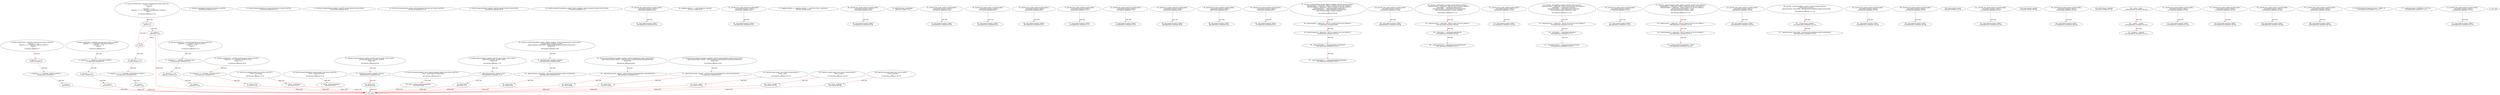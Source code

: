 digraph  {
13 [label="2_ function add(uint256 a, uint256 b) internal pure returns (uint256) {\n        uint256 c = a + b;\n        require(c >= a, \"SafeMath: addition overflow\");\n        return c;\n    }\n13-function_definition-3-7", method="add(uint256 a,uint256 b)", type_label=function_definition];
30 [label="3_ uint256 c = a + b;\n30-new_variable-4-4", method="add(uint256 a,uint256 b)", type_label=new_variable];
38 [label="4_ require(c >= a, \"SafeMath: addition overflow\");\n38-expression_statement-5-5", method="add(uint256 a,uint256 b)", type_label=expression_statement];
48 [label="5_ return c;\n48-return-6-6", method="add(uint256 a,uint256 b)", type_label=return];
50 [label="7_ function sub(uint256 a, uint256 b) internal pure returns (uint256) {\n        require(b <= a, \"SafeMath: subtraction overflow\");\n        uint256 c = a - b;\n        return c;\n    }\n50-function_definition-8-12", method="sub(uint256 a,uint256 b)", type_label=function_definition];
67 [label="8_ require(b <= a, \"SafeMath: subtraction overflow\");\n67-expression_statement-9-9", method="sub(uint256 a,uint256 b)", type_label=expression_statement];
77 [label="9_ uint256 c = a - b;\n77-new_variable-10-10", method="sub(uint256 a,uint256 b)", type_label=new_variable];
85 [label="10_ return c;\n85-return-11-11", method="sub(uint256 a,uint256 b)", type_label=return];
87 [label="12_ function mul(uint256 a, uint256 b) internal pure returns (uint256) {\n        if (a == 0) {\n            return 0;\n        }\n        uint256 c = a * b;\n        require(c / a == b, \"SafeMath: multiplication overflow\");\n        return c;\n    }\n87-function_definition-13-20", method="mul(uint256 a,uint256 b)", type_label=function_definition];
104 [label="13_ if_a == 0\n104-if-14-16", method="mul(uint256 a,uint256 b)", type_label=if];
1453 [label="13_ end_if", method="mul(uint256 a,uint256 b)", type_label=end_if];
109 [label="14_ return 0;\n109-return-15-15", method="mul(uint256 a,uint256 b)", type_label=return];
111 [label="16_ uint256 c = a * b;\n111-new_variable-17-17", method="mul(uint256 a,uint256 b)", type_label=new_variable];
119 [label="17_ require(c / a == b, \"SafeMath: multiplication overflow\");\n119-expression_statement-18-18", method="mul(uint256 a,uint256 b)", type_label=expression_statement];
131 [label="18_ return c;\n131-return-19-19", method="mul(uint256 a,uint256 b)", type_label=return];
133 [label="20_ function div(uint256 a, uint256 b) internal pure returns (uint256) {\n        require(b > 0, \"SafeMath: division by zero\");\n        uint256 c = a / b;\n        return c;\n    }\n133-function_definition-21-25", method="div(uint256 a,uint256 b)", type_label=function_definition];
150 [label="21_ require(b > 0, \"SafeMath: division by zero\");\n150-expression_statement-22-22", method="div(uint256 a,uint256 b)", type_label=expression_statement];
160 [label="22_ uint256 c = a / b;\n160-new_variable-23-23", method="div(uint256 a,uint256 b)", type_label=new_variable];
168 [label="23_ return c;\n168-return-24-24", method="div(uint256 a,uint256 b)", type_label=return];
170 [label="25_ function mod(uint256 a, uint256 b) internal pure returns (uint256) {\n        require(b != 0, \"SafeMath: modulo by zero\");\n        return a % b;\n    }\n170-function_definition-26-29", method="mod(uint256 a,uint256 b)", type_label=function_definition];
187 [label="26_ require(b != 0, \"SafeMath: modulo by zero\");\n187-expression_statement-27-27", method="mod(uint256 a,uint256 b)", type_label=expression_statement];
197 [label="27_ return a % b;\n197-return-28-28", method="mod(uint256 a,uint256 b)", type_label=return];
204 [label="31_ function totalSupply() external view returns (uint256);\n204-function_definition-32-32", method="totalSupply()", type_label=function_definition];
212 [label="32_ function balanceOf(address account) external view returns (uint256);\n212-function_definition-33-33", method="balanceOf(address account)", type_label=function_definition];
224 [label="33_ function transfer(address recipient, uint256 amount) external returns (bool);\n224-function_definition-34-34", method="transfer(address recipient,uint256 amount)", type_label=function_definition];
239 [label="34_ function allowance(address owner, address spender) external view returns (uint256);\n239-function_definition-35-35", method="allowance(address owner,address spender)", type_label=function_definition];
255 [label="35_ function approve(address spender, uint256 amount) external returns (bool);\n255-function_definition-36-36", method="approve(address spender,uint256 amount)", type_label=function_definition];
270 [label="36_ function transferFrom(address sender, address recipient, uint256 amount) external returns (bool);\n270-function_definition-37-37", method="transferFrom(address sender,address recipient,uint256 amount)", type_label=function_definition];
328 [label="42_ function bug_unchk_send21() payable public{\n      msg.sender.transfer(1 ether);}\n328-function_definition-43-44", method="bug_unchk_send21()", type_label=function_definition];
333 [label="43_ msg.sender.transfer(1 ether);\n333-expression_statement-44-44", method="bug_unchk_send21()", type_label=expression_statement];
343 [label="44_ mapping (address => uint256) private _balances;\n343-new_variable-45-45", method="", type_label=new_variable];
350 [label="45_ function bug_unchk_send10() payable public{\n      msg.sender.transfer(1 ether);}\n350-function_definition-46-47", method="bug_unchk_send10()", type_label=function_definition];
355 [label="46_ msg.sender.transfer(1 ether);\n355-expression_statement-47-47", method="bug_unchk_send10()", type_label=expression_statement];
365 [label="47_ mapping (address => mapping (address => uint256)) private _allowances;\n365-new_variable-48-48", method="", type_label=new_variable];
374 [label="48_ function bug_unchk_send22() payable public{\n      msg.sender.transfer(1 ether);}\n374-function_definition-49-50", method="bug_unchk_send22()", type_label=function_definition];
379 [label="49_ msg.sender.transfer(1 ether);\n379-expression_statement-50-50", method="bug_unchk_send22()", type_label=expression_statement];
389 [label="50_ uint256 private _totalSupply;\n389-new_variable-51-51", method="", type_label=new_variable];
394 [label="51_ function totalSupply() public view returns (uint256) {\n        return _totalSupply;\n    }\n394-function_definition-52-54", method="totalSupply()", type_label=function_definition];
403 [label="52_ return _totalSupply;\n403-return-53-53", method="totalSupply()", type_label=return];
405 [label="54_ function bug_unchk_send2() payable public{\n      msg.sender.transfer(1 ether);}\n405-function_definition-55-56", method="bug_unchk_send2()", type_label=function_definition];
410 [label="55_ msg.sender.transfer(1 ether);\n410-expression_statement-56-56", method="bug_unchk_send2()", type_label=expression_statement];
420 [label="56_ function balanceOf(address account) public view returns (uint256) {\n        return _balances[account];\n    }\n420-function_definition-57-59", method="balanceOf(address account)", type_label=function_definition];
433 [label="57_ return _balances[account];\n433-return-58-58", method="balanceOf(address account)", type_label=return];
437 [label="59_ function bug_unchk_send17() payable public{\n      msg.sender.transfer(1 ether);}\n437-function_definition-60-61", method="bug_unchk_send17()", type_label=function_definition];
442 [label="60_ msg.sender.transfer(1 ether);\n442-expression_statement-61-61", method="bug_unchk_send17()", type_label=expression_statement];
452 [label="61_ function transfer(address recipient, uint256 amount) public returns (bool) {\n        _transfer(msg.sender, recipient, amount);\n        return true;\n    }\n452-function_definition-62-65", method="transfer(address recipient,uint256 amount)", type_label=function_definition];
468 [label="62_ _transfer(msg.sender, recipient, amount);\n468-expression_statement-63-63", method="transfer(address recipient,uint256 amount)", type_label=expression_statement];
479 [label="63_ return true;\n479-return-64-64", method="transfer(address recipient,uint256 amount)", type_label=return];
482 [label="65_ function bug_unchk_send3() payable public{\n      msg.sender.transfer(1 ether);}\n482-function_definition-66-67", method="bug_unchk_send3()", type_label=function_definition];
487 [label="66_ msg.sender.transfer(1 ether);\n487-expression_statement-67-67", method="bug_unchk_send3()", type_label=expression_statement];
497 [label="67_ function allowance(address owner, address spender) public view returns (uint256) {\n        return _allowances[owner][spender];\n    }\n497-function_definition-68-70", method="allowance(address owner,address spender)", type_label=function_definition];
514 [label="68_ return _allowances[owner][spender];\n514-return-69-69", method="allowance(address owner,address spender)", type_label=return];
520 [label="70_ function bug_unchk_send9() payable public{\n      msg.sender.transfer(1 ether);}\n520-function_definition-71-72", method="bug_unchk_send9()", type_label=function_definition];
525 [label="71_ msg.sender.transfer(1 ether);\n525-expression_statement-72-72", method="bug_unchk_send9()", type_label=expression_statement];
535 [label="72_ function approve(address spender, uint256 value) public returns (bool) {\n        _approve(msg.sender, spender, value);\n        return true;\n    }\n535-function_definition-73-76", method="approve(address spender,uint256 value)", type_label=function_definition];
551 [label="73_ _approve(msg.sender, spender, value);\n551-expression_statement-74-74", method="approve(address spender,uint256 value)", type_label=expression_statement];
562 [label="74_ return true;\n562-return-75-75", method="approve(address spender,uint256 value)", type_label=return];
565 [label="76_ function bug_unchk_send25() payable public{\n      msg.sender.transfer(1 ether);}\n565-function_definition-77-78", method="bug_unchk_send25()", type_label=function_definition];
570 [label="77_ msg.sender.transfer(1 ether);\n570-expression_statement-78-78", method="bug_unchk_send25()", type_label=expression_statement];
580 [label="78_ function transferFrom(address sender, address recipient, uint256 amount) public returns (bool) {\n        _transfer(sender, recipient, amount);\n        _approve(sender, msg.sender, _allowances[sender][msg.sender].sub(amount));\n        return true;\n    }\n580-function_definition-79-83", method="transferFrom(address sender,address recipient,uint256 amount)", type_label=function_definition];
600 [label="79_ _transfer(sender, recipient, amount);\n600-expression_statement-80-80", method="transferFrom(address sender,address recipient,uint256 amount)", type_label=expression_statement];
609 [label="80_ _approve(sender, msg.sender, _allowances[sender][msg.sender].sub(amount));\n609-expression_statement-81-81", method="transferFrom(address sender,address recipient,uint256 amount)", type_label=expression_statement];
631 [label="81_ return true;\n631-return-82-82", method="transferFrom(address sender,address recipient,uint256 amount)", type_label=return];
634 [label="83_ function bug_unchk_send19() payable public{\n      msg.sender.transfer(1 ether);}\n634-function_definition-84-85", method="bug_unchk_send19()", type_label=function_definition];
639 [label="84_ msg.sender.transfer(1 ether);\n639-expression_statement-85-85", method="bug_unchk_send19()", type_label=expression_statement];
649 [label="85_ function increaseAllowance(address spender, uint256 addedValue) public returns (bool) {\n        _approve(msg.sender, spender, _allowances[msg.sender][spender].add(addedValue));\n        return true;\n    }\n649-function_definition-86-89", method="increaseAllowance(address spender,uint256 addedValue)", type_label=function_definition];
665 [label="86_ _approve(msg.sender, spender, _allowances[msg.sender][spender].add(addedValue));\n665-expression_statement-87-87", method="increaseAllowance(address spender,uint256 addedValue)", type_label=expression_statement];
687 [label="87_ return true;\n687-return-88-88", method="increaseAllowance(address spender,uint256 addedValue)", type_label=return];
690 [label="89_ function bug_unchk_send26() payable public{\n      msg.sender.transfer(1 ether);}\n690-function_definition-90-91", method="bug_unchk_send26()", type_label=function_definition];
695 [label="90_ msg.sender.transfer(1 ether);\n695-expression_statement-91-91", method="bug_unchk_send26()", type_label=expression_statement];
705 [label="91_ function decreaseAllowance(address spender, uint256 subtractedValue) public returns (bool) {\n        _approve(msg.sender, spender, _allowances[msg.sender][spender].sub(subtractedValue));\n        return true;\n    }\n705-function_definition-92-95", method="decreaseAllowance(address spender,uint256 subtractedValue)", type_label=function_definition];
721 [label="92_ _approve(msg.sender, spender, _allowances[msg.sender][spender].sub(subtractedValue));\n721-expression_statement-93-93", method="decreaseAllowance(address spender,uint256 subtractedValue)", type_label=expression_statement];
743 [label="93_ return true;\n743-return-94-94", method="decreaseAllowance(address spender,uint256 subtractedValue)", type_label=return];
746 [label="95_ function bug_unchk_send20() payable public{\n      msg.sender.transfer(1 ether);}\n746-function_definition-96-97", method="bug_unchk_send20()", type_label=function_definition];
751 [label="96_ msg.sender.transfer(1 ether);\n751-expression_statement-97-97", method="bug_unchk_send20()", type_label=expression_statement];
761 [label="97_ function _transfer(address sender, address recipient, uint256 amount) internal {\n        require(sender != address(0), \"ERC20: transfer from the zero address\");\n        require(recipient != address(0), \"ERC20: transfer to the zero address\");\n        _balances[sender] = _balances[sender].sub(amount);\n        _balances[recipient] = _balances[recipient].add(amount);\n        emit Transfer(sender, recipient, amount);\n    }\n761-function_definition-98-104", method="_transfer(address sender,address recipient,uint256 amount)", type_label=function_definition];
777 [label="98_ require(sender != address(0), \"ERC20: transfer from the zero address\");\n777-expression_statement-99-99", method="_transfer(address sender,address recipient,uint256 amount)", type_label=expression_statement];
789 [label="99_ require(recipient != address(0), \"ERC20: transfer to the zero address\");\n789-expression_statement-100-100", method="_transfer(address sender,address recipient,uint256 amount)", type_label=expression_statement];
801 [label="100_ _balances[sender] = _balances[sender].sub(amount);\n801-expression_statement-101-101", method="_transfer(address sender,address recipient,uint256 amount)", type_label=expression_statement];
814 [label="101_ _balances[recipient] = _balances[recipient].add(amount);\n814-expression_statement-102-102", method="_transfer(address sender,address recipient,uint256 amount)", type_label=expression_statement];
835 [label="104_ function bug_unchk_send32() payable public{\n      msg.sender.transfer(1 ether);}\n835-function_definition-105-106", method="bug_unchk_send32()", type_label=function_definition];
840 [label="105_ msg.sender.transfer(1 ether);\n840-expression_statement-106-106", method="bug_unchk_send32()", type_label=expression_statement];
850 [label="106_ function _mint(address account, uint256 amount) internal {\n        require(account != address(0), \"ERC20: mint to the zero address\");\n        _totalSupply = _totalSupply.add(amount);\n        _balances[account] = _balances[account].add(amount);\n        emit Transfer(address(0), account, amount);\n    }\n850-function_definition-107-112", method="_mint(address account,uint256 amount)", type_label=function_definition];
862 [label="107_ require(account != address(0), \"ERC20: mint to the zero address\");\n862-expression_statement-108-108", method="_mint(address account,uint256 amount)", type_label=expression_statement];
874 [label="108_ _totalSupply = _totalSupply.add(amount);\n874-expression_statement-109-109", method="_mint(address account,uint256 amount)", type_label=expression_statement];
883 [label="109_ _balances[account] = _balances[account].add(amount);\n883-expression_statement-110-110", method="_mint(address account,uint256 amount)", type_label=expression_statement];
906 [label="112_ function bug_unchk_send4() payable public{\n      msg.sender.transfer(1 ether);}\n906-function_definition-113-114", method="bug_unchk_send4()", type_label=function_definition];
911 [label="113_ msg.sender.transfer(1 ether);\n911-expression_statement-114-114", method="bug_unchk_send4()", type_label=expression_statement];
921 [label="114_ function _burn(address account, uint256 value) internal {\n        require(account != address(0), \"ERC20: burn from the zero address\");\n        _totalSupply = _totalSupply.sub(value);\n        _balances[account] = _balances[account].sub(value);\n        emit Transfer(account, address(0), value);\n    }\n921-function_definition-115-120", method="_burn(address account,uint256 value)", type_label=function_definition];
933 [label="115_ require(account != address(0), \"ERC20: burn from the zero address\");\n933-expression_statement-116-116", method="_burn(address account,uint256 value)", type_label=expression_statement];
945 [label="116_ _totalSupply = _totalSupply.sub(value);\n945-expression_statement-117-117", method="_burn(address account,uint256 value)", type_label=expression_statement];
954 [label="117_ _balances[account] = _balances[account].sub(value);\n954-expression_statement-118-118", method="_burn(address account,uint256 value)", type_label=expression_statement];
977 [label="120_ function bug_unchk_send7() payable public{\n      msg.sender.transfer(1 ether);}\n977-function_definition-121-122", method="bug_unchk_send7()", type_label=function_definition];
982 [label="121_ msg.sender.transfer(1 ether);\n982-expression_statement-122-122", method="bug_unchk_send7()", type_label=expression_statement];
992 [label="122_ function _approve(address owner, address spender, uint256 value) internal {\n        require(owner != address(0), \"ERC20: approve from the zero address\");\n        require(spender != address(0), \"ERC20: approve to the zero address\");\n        _allowances[owner][spender] = value;\n        emit Approval(owner, spender, value);\n    }\n992-function_definition-123-128", method="_approve(address owner,address spender,uint256 value)", type_label=function_definition];
1008 [label="123_ require(owner != address(0), \"ERC20: approve from the zero address\");\n1008-expression_statement-124-124", method="_approve(address owner,address spender,uint256 value)", type_label=expression_statement];
1020 [label="124_ require(spender != address(0), \"ERC20: approve to the zero address\");\n1020-expression_statement-125-125", method="_approve(address owner,address spender,uint256 value)", type_label=expression_statement];
1032 [label="125_ _allowances[owner][spender] = value;\n1032-expression_statement-126-126", method="_approve(address owner,address spender,uint256 value)", type_label=expression_statement];
1048 [label="128_ function bug_unchk_send23() payable public{\n      msg.sender.transfer(1 ether);}\n1048-function_definition-129-130", method="bug_unchk_send23()", type_label=function_definition];
1053 [label="129_ msg.sender.transfer(1 ether);\n1053-expression_statement-130-130", method="bug_unchk_send23()", type_label=expression_statement];
1063 [label="130_ function _burnFrom(address account, uint256 amount) internal {\n        _burn(account, amount);\n        _approve(account, msg.sender, _allowances[account][msg.sender].sub(amount));\n    }\n1063-function_definition-131-134", method="_burnFrom(address account,uint256 amount)", type_label=function_definition];
1075 [label="131_ _burn(account, amount);\n1075-expression_statement-132-132", method="_burnFrom(address account,uint256 amount)", type_label=expression_statement];
1082 [label="132_ _approve(account, msg.sender, _allowances[account][msg.sender].sub(amount));\n1082-expression_statement-133-133", method="_burnFrom(address account,uint256 amount)", type_label=expression_statement];
1104 [label="134_ function bug_unchk_send14() payable public{\n      msg.sender.transfer(1 ether);}\n1104-function_definition-135-136", method="bug_unchk_send14()", type_label=function_definition];
1109 [label="135_ msg.sender.transfer(1 ether);\n1109-expression_statement-136-136", method="bug_unchk_send14()", type_label=expression_statement];
1125 [label="138_ function bug_unchk_send12() payable public{\n      msg.sender.transfer(1 ether);}\n1125-function_definition-139-140", method="bug_unchk_send12()", type_label=function_definition];
1130 [label="139_ msg.sender.transfer(1 ether);\n1130-expression_statement-140-140", method="bug_unchk_send12()", type_label=expression_statement];
1140 [label="140_ string private _name;\n1140-new_variable-141-141", method="", type_label=new_variable];
1145 [label="141_ function bug_unchk_send11() payable public{\n      msg.sender.transfer(1 ether);}\n1145-function_definition-142-143", method="bug_unchk_send11()", type_label=function_definition];
1150 [label="142_ msg.sender.transfer(1 ether);\n1150-expression_statement-143-143", method="bug_unchk_send11()", type_label=expression_statement];
1160 [label="143_ string private _symbol;\n1160-new_variable-144-144", method="", type_label=new_variable];
1165 [label="144_ function bug_unchk_send1() payable public{\n      msg.sender.transfer(1 ether);}\n1165-function_definition-145-146", method="bug_unchk_send1()", type_label=function_definition];
1170 [label="145_ msg.sender.transfer(1 ether);\n1170-expression_statement-146-146", method="bug_unchk_send1()", type_label=expression_statement];
1180 [label="146_ uint8 private _decimals;\n1180-new_variable-147-147", method="", type_label=new_variable];
1199 [label="148_ _name = name;\n1199-expression_statement-149-149", method="", type_label=expression_statement];
1203 [label="149_ _symbol = symbol;\n1203-expression_statement-150-150", method="", type_label=expression_statement];
1207 [label="150_ _decimals = decimals;\n1207-expression_statement-151-151", method="", type_label=expression_statement];
1211 [label="152_ function bug_unchk_send30() payable public{\n      msg.sender.transfer(1 ether);}\n1211-function_definition-153-154", method="bug_unchk_send30()", type_label=function_definition];
1216 [label="153_ msg.sender.transfer(1 ether);\n1216-expression_statement-154-154", method="bug_unchk_send30()", type_label=expression_statement];
1226 [label="154_ function name() public view returns (string memory) {\n        return _name;\n    }\n1226-function_definition-155-157", method="name()", type_label=function_definition];
1235 [label="155_ return _name;\n1235-return-156-156", method="name()", type_label=return];
1237 [label="157_ function bug_unchk_send8() payable public{\n      msg.sender.transfer(1 ether);}\n1237-function_definition-158-159", method="bug_unchk_send8()", type_label=function_definition];
1242 [label="158_ msg.sender.transfer(1 ether);\n1242-expression_statement-159-159", method="bug_unchk_send8()", type_label=expression_statement];
1252 [label="159_ function symbol() public view returns (string memory) {\n        return _symbol;\n    }\n1252-function_definition-160-162", method="symbol()", type_label=function_definition];
1261 [label="160_ return _symbol;\n1261-return-161-161", method="symbol()", type_label=return];
1263 [label="162_ function bug_unchk_send27() payable public{\n      msg.sender.transfer(1 ether);}\n1263-function_definition-163-164", method="bug_unchk_send27()", type_label=function_definition];
1268 [label="163_ msg.sender.transfer(1 ether);\n1268-expression_statement-164-164", method="bug_unchk_send27()", type_label=expression_statement];
1278 [label="164_ function decimals() public view returns (uint8) {\n        return _decimals;\n    }\n1278-function_definition-165-167", method="decimals()", type_label=function_definition];
1287 [label="165_ return _decimals;\n1287-return-166-166", method="decimals()", type_label=return];
1289 [label="167_ function bug_unchk_send31() payable public{\n      msg.sender.transfer(1 ether);}\n1289-function_definition-168-169", method="bug_unchk_send31()", type_label=function_definition];
1294 [label="168_ msg.sender.transfer(1 ether);\n1294-expression_statement-169-169", method="bug_unchk_send31()", type_label=expression_statement];
1314 [label="171_ ERC20Detailed(\"SimpleSwap Coin\", \"SWAP\", 8)\n1314-expression_statement-172-172", method="", type_label=expression_statement];
1325 [label="172_ _mint(msg.sender, 100000000 * (10 ** 8));\n1325-expression_statement-173-173", method="", type_label=expression_statement];
1339 [label="174_ function bug_unchk_send13() payable public{\n      msg.sender.transfer(1 ether);}\n1339-function_definition-175-176", method="bug_unchk_send13()", type_label=function_definition];
1344 [label="175_ msg.sender.transfer(1 ether);\n1344-expression_statement-176-176", method="bug_unchk_send13()", type_label=expression_statement];
1 [label="0_ start_node", method="", type_label=start];
2 [label="0_ exit_node", method="", type_label=exit];
13 -> 30  [color=red, controlflow_type=next_line, edge_type=CFG_edge, key=0, label=next_line];
30 -> 38  [color=red, controlflow_type=next_line, edge_type=CFG_edge, key=0, label=next_line];
38 -> 48  [color=red, controlflow_type=next_line, edge_type=CFG_edge, key=0, label=next_line];
48 -> 2  [color=red, controlflow_type=return_exit, edge_type=CFG_edge, key=0, label=return_exit];
50 -> 67  [color=red, controlflow_type=next_line, edge_type=CFG_edge, key=0, label=next_line];
67 -> 77  [color=red, controlflow_type=next_line, edge_type=CFG_edge, key=0, label=next_line];
77 -> 85  [color=red, controlflow_type=next_line, edge_type=CFG_edge, key=0, label=next_line];
85 -> 2  [color=red, controlflow_type=return_exit, edge_type=CFG_edge, key=0, label=return_exit];
87 -> 104  [color=red, controlflow_type=next_line, edge_type=CFG_edge, key=0, label=next_line];
104 -> 109  [color=red, controlflow_type=pos_next, edge_type=CFG_edge, key=0, label=pos_next];
104 -> 1453  [color=red, controlflow_type=neg_next, edge_type=CFG_edge, key=0, label=neg_next];
1453 -> 111  [color=red, controlflow_type=next_line, edge_type=CFG_edge, key=0, label=next_line];
109 -> 1453  [color=red, controlflow_type=end_if, edge_type=CFG_edge, key=0, label=end_if];
109 -> 2  [color=red, controlflow_type=return_exit, edge_type=CFG_edge, key=0, label=return_exit];
111 -> 119  [color=red, controlflow_type=next_line, edge_type=CFG_edge, key=0, label=next_line];
119 -> 131  [color=red, controlflow_type=next_line, edge_type=CFG_edge, key=0, label=next_line];
131 -> 2  [color=red, controlflow_type=return_exit, edge_type=CFG_edge, key=0, label=return_exit];
133 -> 150  [color=red, controlflow_type=next_line, edge_type=CFG_edge, key=0, label=next_line];
150 -> 160  [color=red, controlflow_type=next_line, edge_type=CFG_edge, key=0, label=next_line];
160 -> 168  [color=red, controlflow_type=next_line, edge_type=CFG_edge, key=0, label=next_line];
168 -> 2  [color=red, controlflow_type=return_exit, edge_type=CFG_edge, key=0, label=return_exit];
170 -> 187  [color=red, controlflow_type=next_line, edge_type=CFG_edge, key=0, label=next_line];
187 -> 197  [color=red, controlflow_type=next_line, edge_type=CFG_edge, key=0, label=next_line];
197 -> 2  [color=red, controlflow_type=return_exit, edge_type=CFG_edge, key=0, label=return_exit];
328 -> 333  [color=red, controlflow_type=next_line, edge_type=CFG_edge, key=0, label=next_line];
350 -> 355  [color=red, controlflow_type=next_line, edge_type=CFG_edge, key=0, label=next_line];
374 -> 379  [color=red, controlflow_type=next_line, edge_type=CFG_edge, key=0, label=next_line];
394 -> 403  [color=red, controlflow_type=next_line, edge_type=CFG_edge, key=0, label=next_line];
403 -> 2  [color=red, controlflow_type=return_exit, edge_type=CFG_edge, key=0, label=return_exit];
405 -> 410  [color=red, controlflow_type=next_line, edge_type=CFG_edge, key=0, label=next_line];
420 -> 433  [color=red, controlflow_type=next_line, edge_type=CFG_edge, key=0, label=next_line];
433 -> 2  [color=red, controlflow_type=return_exit, edge_type=CFG_edge, key=0, label=return_exit];
437 -> 442  [color=red, controlflow_type=next_line, edge_type=CFG_edge, key=0, label=next_line];
452 -> 468  [color=red, controlflow_type=next_line, edge_type=CFG_edge, key=0, label=next_line];
468 -> 479  [color=red, controlflow_type=next_line, edge_type=CFG_edge, key=0, label=next_line];
479 -> 2  [color=red, controlflow_type=return_exit, edge_type=CFG_edge, key=0, label=return_exit];
482 -> 487  [color=red, controlflow_type=next_line, edge_type=CFG_edge, key=0, label=next_line];
497 -> 514  [color=red, controlflow_type=next_line, edge_type=CFG_edge, key=0, label=next_line];
514 -> 2  [color=red, controlflow_type=return_exit, edge_type=CFG_edge, key=0, label=return_exit];
520 -> 525  [color=red, controlflow_type=next_line, edge_type=CFG_edge, key=0, label=next_line];
535 -> 551  [color=red, controlflow_type=next_line, edge_type=CFG_edge, key=0, label=next_line];
551 -> 562  [color=red, controlflow_type=next_line, edge_type=CFG_edge, key=0, label=next_line];
562 -> 2  [color=red, controlflow_type=return_exit, edge_type=CFG_edge, key=0, label=return_exit];
565 -> 570  [color=red, controlflow_type=next_line, edge_type=CFG_edge, key=0, label=next_line];
580 -> 600  [color=red, controlflow_type=next_line, edge_type=CFG_edge, key=0, label=next_line];
600 -> 609  [color=red, controlflow_type=next_line, edge_type=CFG_edge, key=0, label=next_line];
609 -> 631  [color=red, controlflow_type=next_line, edge_type=CFG_edge, key=0, label=next_line];
631 -> 2  [color=red, controlflow_type=return_exit, edge_type=CFG_edge, key=0, label=return_exit];
634 -> 639  [color=red, controlflow_type=next_line, edge_type=CFG_edge, key=0, label=next_line];
649 -> 665  [color=red, controlflow_type=next_line, edge_type=CFG_edge, key=0, label=next_line];
665 -> 687  [color=red, controlflow_type=next_line, edge_type=CFG_edge, key=0, label=next_line];
687 -> 2  [color=red, controlflow_type=return_exit, edge_type=CFG_edge, key=0, label=return_exit];
690 -> 695  [color=red, controlflow_type=next_line, edge_type=CFG_edge, key=0, label=next_line];
705 -> 721  [color=red, controlflow_type=next_line, edge_type=CFG_edge, key=0, label=next_line];
721 -> 743  [color=red, controlflow_type=next_line, edge_type=CFG_edge, key=0, label=next_line];
743 -> 2  [color=red, controlflow_type=return_exit, edge_type=CFG_edge, key=0, label=return_exit];
746 -> 751  [color=red, controlflow_type=next_line, edge_type=CFG_edge, key=0, label=next_line];
761 -> 777  [color=red, controlflow_type=next_line, edge_type=CFG_edge, key=0, label=next_line];
777 -> 789  [color=red, controlflow_type=next_line, edge_type=CFG_edge, key=0, label=next_line];
789 -> 801  [color=red, controlflow_type=next_line, edge_type=CFG_edge, key=0, label=next_line];
801 -> 814  [color=red, controlflow_type=next_line, edge_type=CFG_edge, key=0, label=next_line];
835 -> 840  [color=red, controlflow_type=next_line, edge_type=CFG_edge, key=0, label=next_line];
850 -> 862  [color=red, controlflow_type=next_line, edge_type=CFG_edge, key=0, label=next_line];
862 -> 874  [color=red, controlflow_type=next_line, edge_type=CFG_edge, key=0, label=next_line];
874 -> 883  [color=red, controlflow_type=next_line, edge_type=CFG_edge, key=0, label=next_line];
906 -> 911  [color=red, controlflow_type=next_line, edge_type=CFG_edge, key=0, label=next_line];
921 -> 933  [color=red, controlflow_type=next_line, edge_type=CFG_edge, key=0, label=next_line];
933 -> 945  [color=red, controlflow_type=next_line, edge_type=CFG_edge, key=0, label=next_line];
945 -> 954  [color=red, controlflow_type=next_line, edge_type=CFG_edge, key=0, label=next_line];
977 -> 982  [color=red, controlflow_type=next_line, edge_type=CFG_edge, key=0, label=next_line];
992 -> 1008  [color=red, controlflow_type=next_line, edge_type=CFG_edge, key=0, label=next_line];
1008 -> 1020  [color=red, controlflow_type=next_line, edge_type=CFG_edge, key=0, label=next_line];
1020 -> 1032  [color=red, controlflow_type=next_line, edge_type=CFG_edge, key=0, label=next_line];
1048 -> 1053  [color=red, controlflow_type=next_line, edge_type=CFG_edge, key=0, label=next_line];
1063 -> 1075  [color=red, controlflow_type=next_line, edge_type=CFG_edge, key=0, label=next_line];
1075 -> 1082  [color=red, controlflow_type=next_line, edge_type=CFG_edge, key=0, label=next_line];
1104 -> 1109  [color=red, controlflow_type=next_line, edge_type=CFG_edge, key=0, label=next_line];
1125 -> 1130  [color=red, controlflow_type=next_line, edge_type=CFG_edge, key=0, label=next_line];
1145 -> 1150  [color=red, controlflow_type=next_line, edge_type=CFG_edge, key=0, label=next_line];
1165 -> 1170  [color=red, controlflow_type=next_line, edge_type=CFG_edge, key=0, label=next_line];
1199 -> 1203  [color=red, controlflow_type=next_line, edge_type=CFG_edge, key=0, label=next_line];
1203 -> 1207  [color=red, controlflow_type=next_line, edge_type=CFG_edge, key=0, label=next_line];
1211 -> 1216  [color=red, controlflow_type=next_line, edge_type=CFG_edge, key=0, label=next_line];
1226 -> 1235  [color=red, controlflow_type=next_line, edge_type=CFG_edge, key=0, label=next_line];
1235 -> 2  [color=red, controlflow_type=return_exit, edge_type=CFG_edge, key=0, label=return_exit];
1237 -> 1242  [color=red, controlflow_type=next_line, edge_type=CFG_edge, key=0, label=next_line];
1252 -> 1261  [color=red, controlflow_type=next_line, edge_type=CFG_edge, key=0, label=next_line];
1261 -> 2  [color=red, controlflow_type=return_exit, edge_type=CFG_edge, key=0, label=return_exit];
1263 -> 1268  [color=red, controlflow_type=next_line, edge_type=CFG_edge, key=0, label=next_line];
1278 -> 1287  [color=red, controlflow_type=next_line, edge_type=CFG_edge, key=0, label=next_line];
1287 -> 2  [color=red, controlflow_type=return_exit, edge_type=CFG_edge, key=0, label=return_exit];
1289 -> 1294  [color=red, controlflow_type=next_line, edge_type=CFG_edge, key=0, label=next_line];
1339 -> 1344  [color=red, controlflow_type=next_line, edge_type=CFG_edge, key=0, label=next_line];
}
